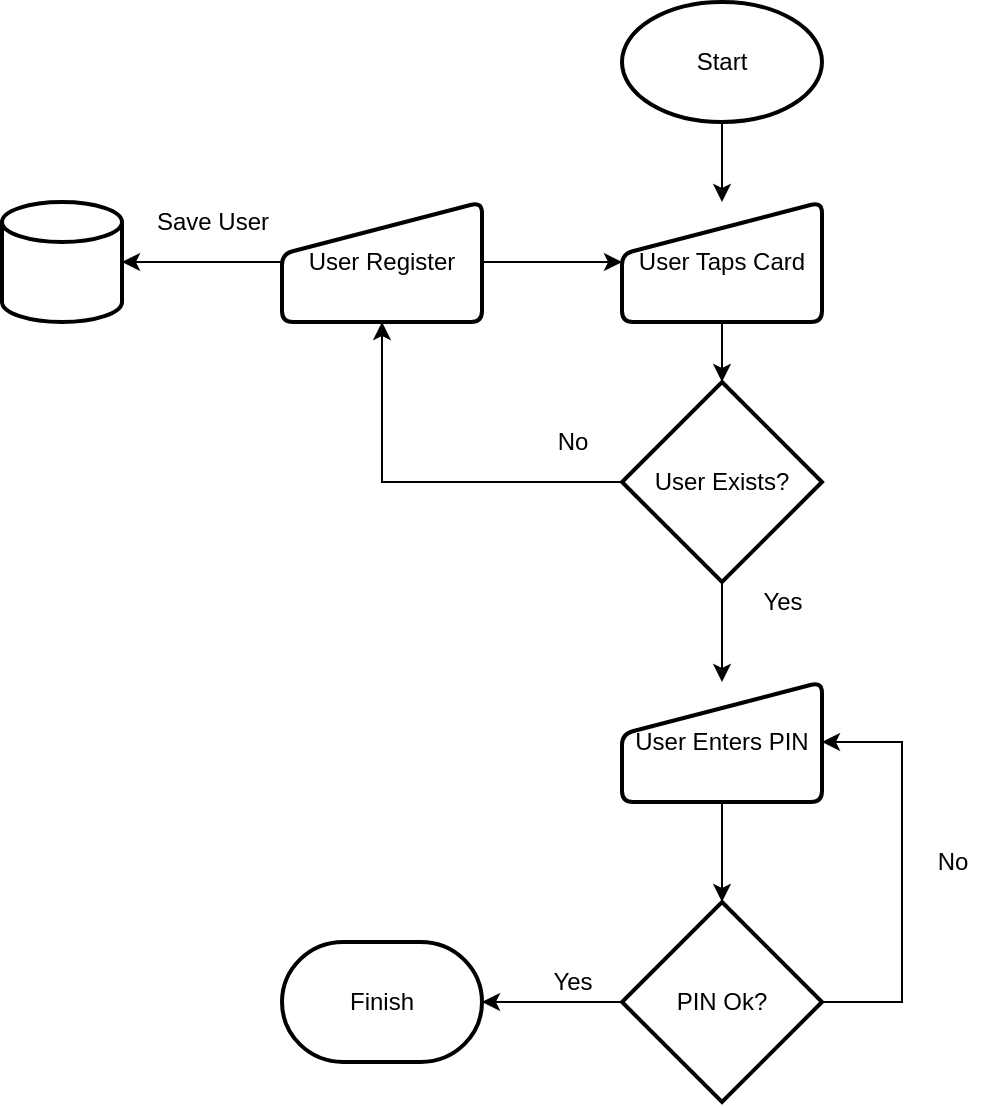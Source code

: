 <mxfile version="15.2.7" type="device"><diagram id="rMfd7bfXlgegn1mGuktG" name="Page-1"><mxGraphModel dx="1038" dy="607" grid="1" gridSize="10" guides="1" tooltips="1" connect="1" arrows="1" fold="1" page="1" pageScale="1" pageWidth="850" pageHeight="1100" math="0" shadow="0"><root><mxCell id="0"/><mxCell id="1" parent="0"/><mxCell id="wFvVy--mNEAKrNb8dvuN-5" style="edgeStyle=orthogonalEdgeStyle;rounded=0;orthogonalLoop=1;jettySize=auto;html=1;exitX=0.5;exitY=1;exitDx=0;exitDy=0;exitPerimeter=0;entryX=0.5;entryY=0;entryDx=0;entryDy=0;" edge="1" parent="1" source="wFvVy--mNEAKrNb8dvuN-1" target="wFvVy--mNEAKrNb8dvuN-4"><mxGeometry relative="1" as="geometry"/></mxCell><mxCell id="wFvVy--mNEAKrNb8dvuN-1" value="Start" style="strokeWidth=2;html=1;shape=mxgraph.flowchart.start_1;whiteSpace=wrap;" vertex="1" parent="1"><mxGeometry x="350" y="50" width="100" height="60" as="geometry"/></mxCell><mxCell id="wFvVy--mNEAKrNb8dvuN-11" style="edgeStyle=orthogonalEdgeStyle;rounded=0;orthogonalLoop=1;jettySize=auto;html=1;exitX=0;exitY=0.5;exitDx=0;exitDy=0;exitPerimeter=0;entryX=0.5;entryY=1;entryDx=0;entryDy=0;" edge="1" parent="1" source="wFvVy--mNEAKrNb8dvuN-2" target="wFvVy--mNEAKrNb8dvuN-10"><mxGeometry relative="1" as="geometry"/></mxCell><mxCell id="wFvVy--mNEAKrNb8dvuN-18" style="edgeStyle=orthogonalEdgeStyle;rounded=0;orthogonalLoop=1;jettySize=auto;html=1;exitX=0.5;exitY=1;exitDx=0;exitDy=0;exitPerimeter=0;entryX=0.5;entryY=0;entryDx=0;entryDy=0;" edge="1" parent="1" source="wFvVy--mNEAKrNb8dvuN-2" target="wFvVy--mNEAKrNb8dvuN-17"><mxGeometry relative="1" as="geometry"/></mxCell><mxCell id="wFvVy--mNEAKrNb8dvuN-2" value="User Exists?" style="strokeWidth=2;html=1;shape=mxgraph.flowchart.decision;whiteSpace=wrap;" vertex="1" parent="1"><mxGeometry x="350" y="240" width="100" height="100" as="geometry"/></mxCell><mxCell id="wFvVy--mNEAKrNb8dvuN-6" style="edgeStyle=orthogonalEdgeStyle;rounded=0;orthogonalLoop=1;jettySize=auto;html=1;exitX=0.5;exitY=1;exitDx=0;exitDy=0;entryX=0.5;entryY=0;entryDx=0;entryDy=0;entryPerimeter=0;" edge="1" parent="1" source="wFvVy--mNEAKrNb8dvuN-4" target="wFvVy--mNEAKrNb8dvuN-2"><mxGeometry relative="1" as="geometry"/></mxCell><mxCell id="wFvVy--mNEAKrNb8dvuN-4" value="User Taps Card" style="html=1;strokeWidth=2;shape=manualInput;whiteSpace=wrap;rounded=1;size=26;arcSize=11;" vertex="1" parent="1"><mxGeometry x="350" y="150" width="100" height="60" as="geometry"/></mxCell><mxCell id="wFvVy--mNEAKrNb8dvuN-7" value="" style="strokeWidth=2;html=1;shape=mxgraph.flowchart.database;whiteSpace=wrap;" vertex="1" parent="1"><mxGeometry x="40" y="150" width="60" height="60" as="geometry"/></mxCell><mxCell id="wFvVy--mNEAKrNb8dvuN-13" style="edgeStyle=orthogonalEdgeStyle;rounded=0;orthogonalLoop=1;jettySize=auto;html=1;exitX=0;exitY=0.5;exitDx=0;exitDy=0;entryX=1;entryY=0.5;entryDx=0;entryDy=0;entryPerimeter=0;" edge="1" parent="1" source="wFvVy--mNEAKrNb8dvuN-10" target="wFvVy--mNEAKrNb8dvuN-7"><mxGeometry relative="1" as="geometry"/></mxCell><mxCell id="wFvVy--mNEAKrNb8dvuN-16" style="edgeStyle=orthogonalEdgeStyle;rounded=0;orthogonalLoop=1;jettySize=auto;html=1;exitX=1;exitY=0.5;exitDx=0;exitDy=0;entryX=0;entryY=0.5;entryDx=0;entryDy=0;" edge="1" parent="1" source="wFvVy--mNEAKrNb8dvuN-10" target="wFvVy--mNEAKrNb8dvuN-4"><mxGeometry relative="1" as="geometry"/></mxCell><mxCell id="wFvVy--mNEAKrNb8dvuN-10" value="User Register" style="html=1;strokeWidth=2;shape=manualInput;whiteSpace=wrap;rounded=1;size=26;arcSize=11;" vertex="1" parent="1"><mxGeometry x="180" y="150" width="100" height="60" as="geometry"/></mxCell><mxCell id="wFvVy--mNEAKrNb8dvuN-12" value="No" style="text;html=1;align=center;verticalAlign=middle;resizable=0;points=[];autosize=1;strokeColor=none;fillColor=none;" vertex="1" parent="1"><mxGeometry x="310" y="260" width="30" height="20" as="geometry"/></mxCell><mxCell id="wFvVy--mNEAKrNb8dvuN-14" value="Save User" style="text;html=1;align=center;verticalAlign=middle;resizable=0;points=[];autosize=1;strokeColor=none;fillColor=none;" vertex="1" parent="1"><mxGeometry x="110" y="150" width="70" height="20" as="geometry"/></mxCell><mxCell id="wFvVy--mNEAKrNb8dvuN-21" style="edgeStyle=orthogonalEdgeStyle;rounded=0;orthogonalLoop=1;jettySize=auto;html=1;exitX=0.5;exitY=1;exitDx=0;exitDy=0;entryX=0.5;entryY=0;entryDx=0;entryDy=0;entryPerimeter=0;" edge="1" parent="1" source="wFvVy--mNEAKrNb8dvuN-17" target="wFvVy--mNEAKrNb8dvuN-20"><mxGeometry relative="1" as="geometry"/></mxCell><mxCell id="wFvVy--mNEAKrNb8dvuN-17" value="User Enters PIN" style="html=1;strokeWidth=2;shape=manualInput;whiteSpace=wrap;rounded=1;size=26;arcSize=11;" vertex="1" parent="1"><mxGeometry x="350" y="390" width="100" height="60" as="geometry"/></mxCell><mxCell id="wFvVy--mNEAKrNb8dvuN-19" value="Yes" style="text;html=1;align=center;verticalAlign=middle;resizable=0;points=[];autosize=1;strokeColor=none;fillColor=none;" vertex="1" parent="1"><mxGeometry x="415" y="340" width="30" height="20" as="geometry"/></mxCell><mxCell id="wFvVy--mNEAKrNb8dvuN-22" style="edgeStyle=orthogonalEdgeStyle;rounded=0;orthogonalLoop=1;jettySize=auto;html=1;exitX=1;exitY=0.5;exitDx=0;exitDy=0;exitPerimeter=0;entryX=1;entryY=0.5;entryDx=0;entryDy=0;" edge="1" parent="1" source="wFvVy--mNEAKrNb8dvuN-20" target="wFvVy--mNEAKrNb8dvuN-17"><mxGeometry relative="1" as="geometry"><Array as="points"><mxPoint x="490" y="550"/><mxPoint x="490" y="420"/></Array></mxGeometry></mxCell><mxCell id="wFvVy--mNEAKrNb8dvuN-25" style="edgeStyle=orthogonalEdgeStyle;rounded=0;orthogonalLoop=1;jettySize=auto;html=1;exitX=0;exitY=0.5;exitDx=0;exitDy=0;exitPerimeter=0;entryX=1;entryY=0.5;entryDx=0;entryDy=0;entryPerimeter=0;" edge="1" parent="1" source="wFvVy--mNEAKrNb8dvuN-20" target="wFvVy--mNEAKrNb8dvuN-24"><mxGeometry relative="1" as="geometry"/></mxCell><mxCell id="wFvVy--mNEAKrNb8dvuN-20" value="PIN Ok?" style="strokeWidth=2;html=1;shape=mxgraph.flowchart.decision;whiteSpace=wrap;" vertex="1" parent="1"><mxGeometry x="350" y="500" width="100" height="100" as="geometry"/></mxCell><mxCell id="wFvVy--mNEAKrNb8dvuN-23" value="No" style="text;html=1;align=center;verticalAlign=middle;resizable=0;points=[];autosize=1;strokeColor=none;fillColor=none;" vertex="1" parent="1"><mxGeometry x="500" y="470" width="30" height="20" as="geometry"/></mxCell><mxCell id="wFvVy--mNEAKrNb8dvuN-24" value="Finish" style="strokeWidth=2;html=1;shape=mxgraph.flowchart.terminator;whiteSpace=wrap;" vertex="1" parent="1"><mxGeometry x="180" y="520" width="100" height="60" as="geometry"/></mxCell><mxCell id="wFvVy--mNEAKrNb8dvuN-26" value="Yes" style="text;html=1;align=center;verticalAlign=middle;resizable=0;points=[];autosize=1;strokeColor=none;fillColor=none;" vertex="1" parent="1"><mxGeometry x="310" y="530" width="30" height="20" as="geometry"/></mxCell></root></mxGraphModel></diagram></mxfile>